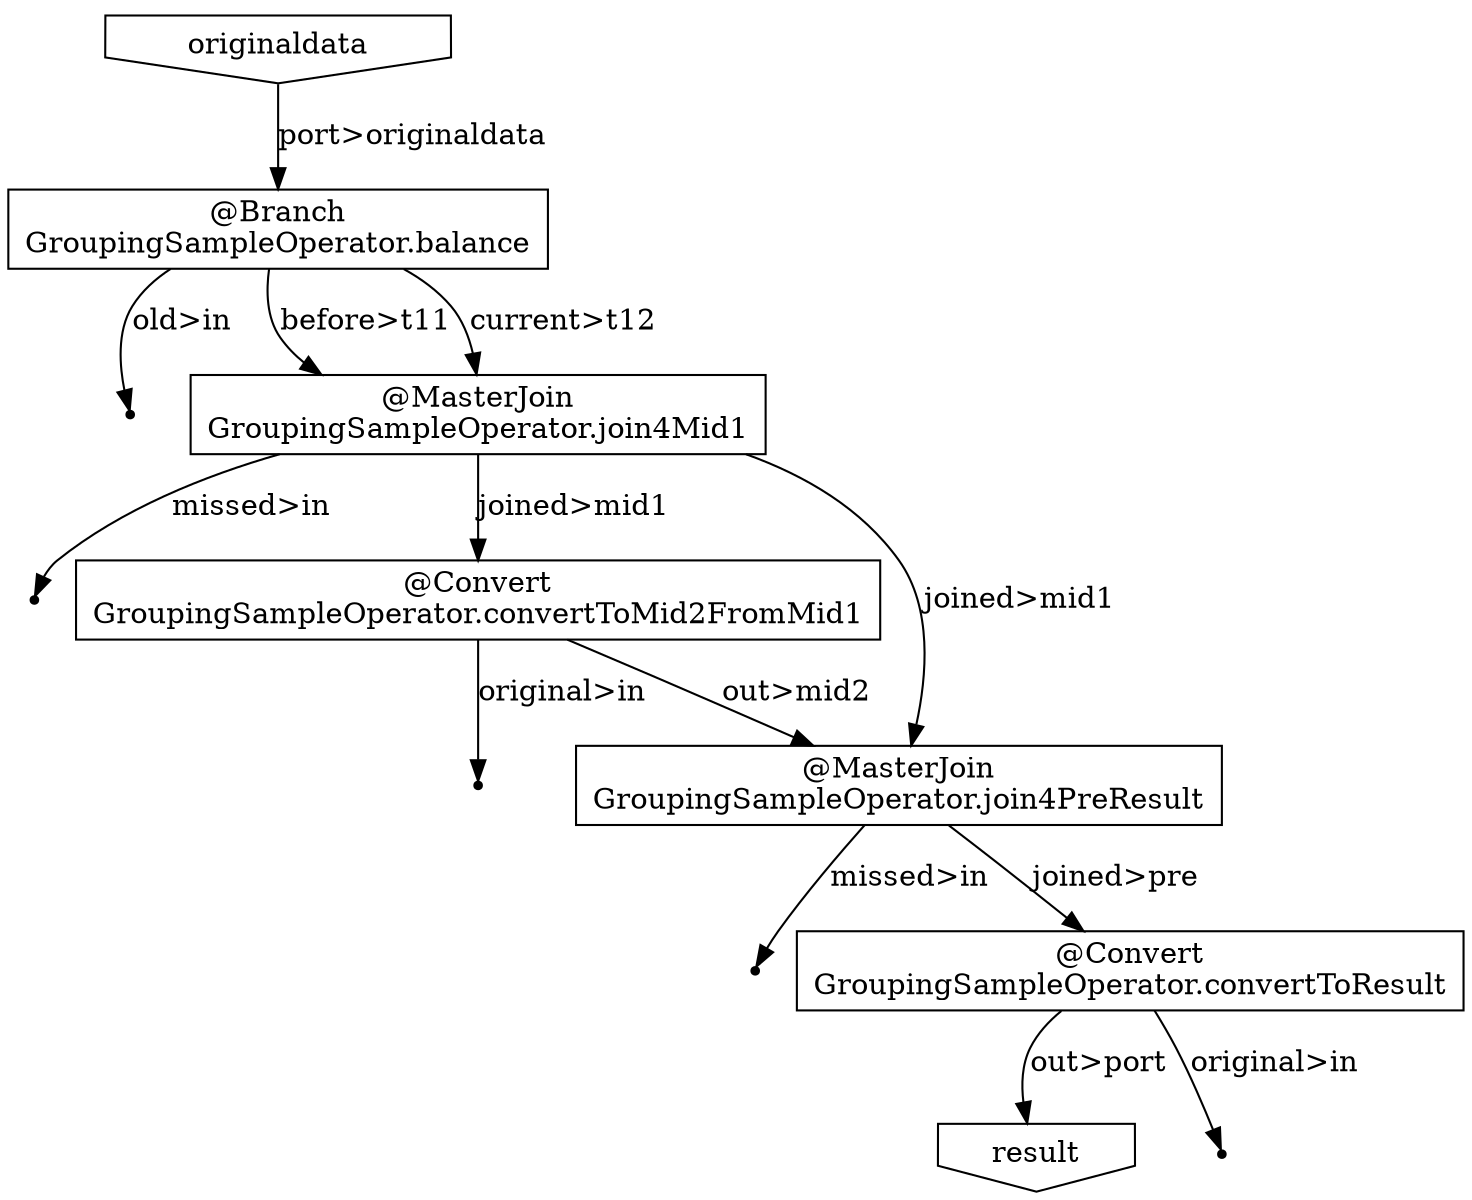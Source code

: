 digraph {
    "3bf36e49-a547-418d-bb91-fe01db38b9ba" [shape=point];
    "cbcac8cf-b2af-4670-bd7a-1efcf08eef85" [shape=point];
    "2793f614-a402-4cc7-9a9d-432fc6add093" [shape=box, label="@Branch\nGroupingSampleOperator.balance"];
    "c64ad219-1bf4-4b35-bbef-7a1194803aa7" [shape=point];
    "49d0abad-75fa-4b28-9b7b-6d36ce800a03" [shape=box, label="@Convert\nGroupingSampleOperator.convertToMid2FromMid1"];
    "19cf37f2-70d2-48c2-b172-bb4fc2774f47" [shape=invhouse, label="result"];
    "73375995-26e3-4e2e-b676-355c8ed3c529" [shape=invhouse, label="originaldata"];
    "cc8ec2a4-94eb-474e-94a1-263ccb78ff40" [shape=box, label="@MasterJoin\nGroupingSampleOperator.join4PreResult"];
    "de2da39d-01ac-4cbb-b70c-54dad6c979e2" [shape=point];
    "00494d3a-ddab-4b5d-80c2-abec36405ab5" [shape=point];
    "e6bf3337-7e5e-40b0-8a05-09e18af2c090" [shape=box, label="@MasterJoin\nGroupingSampleOperator.join4Mid1"];
    "23fd7d51-6cc8-4817-92d4-9f15c025a70f" [shape=box, label="@Convert\nGroupingSampleOperator.convertToResult"];
    "2793f614-a402-4cc7-9a9d-432fc6add093" -> "e6bf3337-7e5e-40b0-8a05-09e18af2c090" [label="before>t11"];
    "2793f614-a402-4cc7-9a9d-432fc6add093" -> "e6bf3337-7e5e-40b0-8a05-09e18af2c090" [label="current>t12"];
    "2793f614-a402-4cc7-9a9d-432fc6add093" -> "de2da39d-01ac-4cbb-b70c-54dad6c979e2" [label="old>in"];
    "49d0abad-75fa-4b28-9b7b-6d36ce800a03" -> "3bf36e49-a547-418d-bb91-fe01db38b9ba" [label="original>in"];
    "49d0abad-75fa-4b28-9b7b-6d36ce800a03" -> "cc8ec2a4-94eb-474e-94a1-263ccb78ff40" [label="out>mid2"];
    "73375995-26e3-4e2e-b676-355c8ed3c529" -> "2793f614-a402-4cc7-9a9d-432fc6add093" [label="port>originaldata"];
    "cc8ec2a4-94eb-474e-94a1-263ccb78ff40" -> "23fd7d51-6cc8-4817-92d4-9f15c025a70f" [label="joined>pre"];
    "cc8ec2a4-94eb-474e-94a1-263ccb78ff40" -> "cbcac8cf-b2af-4670-bd7a-1efcf08eef85" [label="missed>in"];
    "e6bf3337-7e5e-40b0-8a05-09e18af2c090" -> "cc8ec2a4-94eb-474e-94a1-263ccb78ff40" [label="joined>mid1"];
    "e6bf3337-7e5e-40b0-8a05-09e18af2c090" -> "49d0abad-75fa-4b28-9b7b-6d36ce800a03" [label="joined>mid1"];
    "e6bf3337-7e5e-40b0-8a05-09e18af2c090" -> "c64ad219-1bf4-4b35-bbef-7a1194803aa7" [label="missed>in"];
    "23fd7d51-6cc8-4817-92d4-9f15c025a70f" -> "00494d3a-ddab-4b5d-80c2-abec36405ab5" [label="original>in"];
    "23fd7d51-6cc8-4817-92d4-9f15c025a70f" -> "19cf37f2-70d2-48c2-b172-bb4fc2774f47" [label="out>port"];
}
